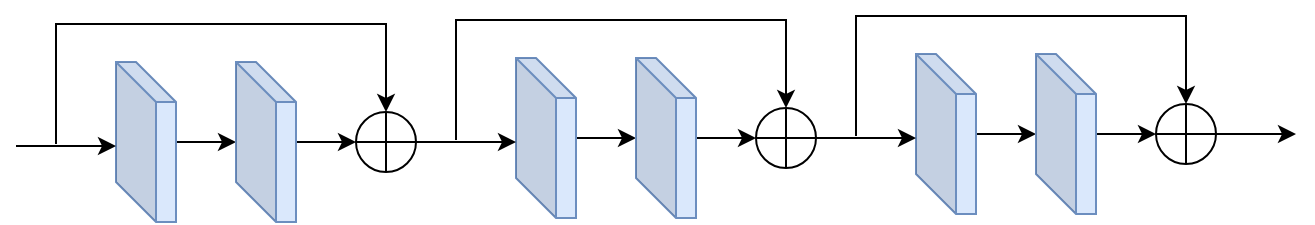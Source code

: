 <mxfile version="14.2.3" type="github">
  <diagram id="1_UnD71yFGPyUgOvqnU7" name="Page-1">
    <mxGraphModel dx="1164" dy="685" grid="1" gridSize="10" guides="1" tooltips="1" connect="1" arrows="1" fold="1" page="1" pageScale="1" pageWidth="827" pageHeight="1169" math="0" shadow="0">
      <root>
        <mxCell id="0" />
        <mxCell id="1" parent="0" />
        <mxCell id="6E0i2C1thQipY52Qf2bw-3" value="" style="edgeStyle=orthogonalEdgeStyle;rounded=0;orthogonalLoop=1;jettySize=auto;html=1;" edge="1" parent="1" source="6E0i2C1thQipY52Qf2bw-1" target="6E0i2C1thQipY52Qf2bw-2">
          <mxGeometry relative="1" as="geometry" />
        </mxCell>
        <mxCell id="6E0i2C1thQipY52Qf2bw-1" value="" style="shape=cube;whiteSpace=wrap;html=1;boundedLbl=1;backgroundOutline=1;darkOpacity=0.05;darkOpacity2=0.1;fillColor=#dae8fc;strokeColor=#6c8ebf;" vertex="1" parent="1">
          <mxGeometry x="560" y="249" width="30" height="80" as="geometry" />
        </mxCell>
        <mxCell id="6E0i2C1thQipY52Qf2bw-8" value="" style="edgeStyle=orthogonalEdgeStyle;rounded=0;orthogonalLoop=1;jettySize=auto;html=1;" edge="1" parent="1" source="6E0i2C1thQipY52Qf2bw-2" target="6E0i2C1thQipY52Qf2bw-7">
          <mxGeometry relative="1" as="geometry" />
        </mxCell>
        <mxCell id="6E0i2C1thQipY52Qf2bw-2" value="" style="shape=cube;whiteSpace=wrap;html=1;boundedLbl=1;backgroundOutline=1;darkOpacity=0.05;darkOpacity2=0.1;fillColor=#dae8fc;strokeColor=#6c8ebf;" vertex="1" parent="1">
          <mxGeometry x="620" y="249" width="30" height="80" as="geometry" />
        </mxCell>
        <mxCell id="6E0i2C1thQipY52Qf2bw-4" value="" style="edgeStyle=orthogonalEdgeStyle;rounded=0;orthogonalLoop=1;jettySize=auto;html=1;" edge="1" parent="1">
          <mxGeometry relative="1" as="geometry">
            <mxPoint x="510" y="291" as="sourcePoint" />
            <mxPoint x="560" y="291" as="targetPoint" />
          </mxGeometry>
        </mxCell>
        <mxCell id="6E0i2C1thQipY52Qf2bw-5" value="" style="edgeStyle=orthogonalEdgeStyle;rounded=0;orthogonalLoop=1;jettySize=auto;html=1;entryX=0.5;entryY=0;entryDx=0;entryDy=0;" edge="1" parent="1" target="6E0i2C1thQipY52Qf2bw-7">
          <mxGeometry relative="1" as="geometry">
            <mxPoint x="530" y="290" as="sourcePoint" />
            <mxPoint x="715" y="275" as="targetPoint" />
            <Array as="points">
              <mxPoint x="530" y="230" />
              <mxPoint x="695" y="230" />
            </Array>
          </mxGeometry>
        </mxCell>
        <mxCell id="6E0i2C1thQipY52Qf2bw-7" value="" style="shape=orEllipse;perimeter=ellipsePerimeter;whiteSpace=wrap;html=1;backgroundOutline=1;" vertex="1" parent="1">
          <mxGeometry x="680" y="274" width="30" height="30" as="geometry" />
        </mxCell>
        <mxCell id="6E0i2C1thQipY52Qf2bw-9" value="" style="edgeStyle=orthogonalEdgeStyle;rounded=0;orthogonalLoop=1;jettySize=auto;html=1;exitX=1;exitY=0.5;exitDx=0;exitDy=0;" edge="1" parent="1" source="6E0i2C1thQipY52Qf2bw-7">
          <mxGeometry relative="1" as="geometry">
            <mxPoint x="750" y="279" as="sourcePoint" />
            <mxPoint x="750" y="289" as="targetPoint" />
          </mxGeometry>
        </mxCell>
        <mxCell id="6E0i2C1thQipY52Qf2bw-18" value="" style="edgeStyle=orthogonalEdgeStyle;rounded=0;orthogonalLoop=1;jettySize=auto;html=1;" edge="1" parent="1" source="6E0i2C1thQipY52Qf2bw-19" target="6E0i2C1thQipY52Qf2bw-21">
          <mxGeometry relative="1" as="geometry" />
        </mxCell>
        <mxCell id="6E0i2C1thQipY52Qf2bw-19" value="" style="shape=cube;whiteSpace=wrap;html=1;boundedLbl=1;backgroundOutline=1;darkOpacity=0.05;darkOpacity2=0.1;fillColor=#dae8fc;strokeColor=#6c8ebf;" vertex="1" parent="1">
          <mxGeometry x="360" y="251" width="30" height="80" as="geometry" />
        </mxCell>
        <mxCell id="6E0i2C1thQipY52Qf2bw-20" value="" style="edgeStyle=orthogonalEdgeStyle;rounded=0;orthogonalLoop=1;jettySize=auto;html=1;" edge="1" parent="1" source="6E0i2C1thQipY52Qf2bw-21" target="6E0i2C1thQipY52Qf2bw-24">
          <mxGeometry relative="1" as="geometry" />
        </mxCell>
        <mxCell id="6E0i2C1thQipY52Qf2bw-21" value="" style="shape=cube;whiteSpace=wrap;html=1;boundedLbl=1;backgroundOutline=1;darkOpacity=0.05;darkOpacity2=0.1;fillColor=#dae8fc;strokeColor=#6c8ebf;" vertex="1" parent="1">
          <mxGeometry x="420" y="251" width="30" height="80" as="geometry" />
        </mxCell>
        <mxCell id="6E0i2C1thQipY52Qf2bw-22" value="" style="edgeStyle=orthogonalEdgeStyle;rounded=0;orthogonalLoop=1;jettySize=auto;html=1;" edge="1" parent="1">
          <mxGeometry relative="1" as="geometry">
            <mxPoint x="310" y="293" as="sourcePoint" />
            <mxPoint x="360" y="293" as="targetPoint" />
          </mxGeometry>
        </mxCell>
        <mxCell id="6E0i2C1thQipY52Qf2bw-23" value="" style="edgeStyle=orthogonalEdgeStyle;rounded=0;orthogonalLoop=1;jettySize=auto;html=1;entryX=0.5;entryY=0;entryDx=0;entryDy=0;" edge="1" parent="1" target="6E0i2C1thQipY52Qf2bw-24">
          <mxGeometry relative="1" as="geometry">
            <mxPoint x="330" y="292" as="sourcePoint" />
            <mxPoint x="515" y="277" as="targetPoint" />
            <Array as="points">
              <mxPoint x="330" y="232" />
              <mxPoint x="495" y="232" />
            </Array>
          </mxGeometry>
        </mxCell>
        <mxCell id="6E0i2C1thQipY52Qf2bw-24" value="" style="shape=orEllipse;perimeter=ellipsePerimeter;whiteSpace=wrap;html=1;backgroundOutline=1;" vertex="1" parent="1">
          <mxGeometry x="480" y="276" width="30" height="30" as="geometry" />
        </mxCell>
        <mxCell id="6E0i2C1thQipY52Qf2bw-26" value="" style="edgeStyle=orthogonalEdgeStyle;rounded=0;orthogonalLoop=1;jettySize=auto;html=1;" edge="1" parent="1" source="6E0i2C1thQipY52Qf2bw-27" target="6E0i2C1thQipY52Qf2bw-29">
          <mxGeometry relative="1" as="geometry" />
        </mxCell>
        <mxCell id="6E0i2C1thQipY52Qf2bw-27" value="" style="shape=cube;whiteSpace=wrap;html=1;boundedLbl=1;backgroundOutline=1;darkOpacity=0.05;darkOpacity2=0.1;fillColor=#dae8fc;strokeColor=#6c8ebf;" vertex="1" parent="1">
          <mxGeometry x="160" y="253" width="30" height="80" as="geometry" />
        </mxCell>
        <mxCell id="6E0i2C1thQipY52Qf2bw-28" value="" style="edgeStyle=orthogonalEdgeStyle;rounded=0;orthogonalLoop=1;jettySize=auto;html=1;" edge="1" parent="1" source="6E0i2C1thQipY52Qf2bw-29" target="6E0i2C1thQipY52Qf2bw-32">
          <mxGeometry relative="1" as="geometry" />
        </mxCell>
        <mxCell id="6E0i2C1thQipY52Qf2bw-29" value="" style="shape=cube;whiteSpace=wrap;html=1;boundedLbl=1;backgroundOutline=1;darkOpacity=0.05;darkOpacity2=0.1;fillColor=#dae8fc;strokeColor=#6c8ebf;" vertex="1" parent="1">
          <mxGeometry x="220" y="253" width="30" height="80" as="geometry" />
        </mxCell>
        <mxCell id="6E0i2C1thQipY52Qf2bw-30" value="" style="edgeStyle=orthogonalEdgeStyle;rounded=0;orthogonalLoop=1;jettySize=auto;html=1;" edge="1" parent="1">
          <mxGeometry relative="1" as="geometry">
            <mxPoint x="110" y="295" as="sourcePoint" />
            <mxPoint x="160" y="295" as="targetPoint" />
          </mxGeometry>
        </mxCell>
        <mxCell id="6E0i2C1thQipY52Qf2bw-31" value="" style="edgeStyle=orthogonalEdgeStyle;rounded=0;orthogonalLoop=1;jettySize=auto;html=1;entryX=0.5;entryY=0;entryDx=0;entryDy=0;" edge="1" parent="1" target="6E0i2C1thQipY52Qf2bw-32">
          <mxGeometry relative="1" as="geometry">
            <mxPoint x="130" y="294" as="sourcePoint" />
            <mxPoint x="315" y="279" as="targetPoint" />
            <Array as="points">
              <mxPoint x="130" y="234" />
              <mxPoint x="295" y="234" />
            </Array>
          </mxGeometry>
        </mxCell>
        <mxCell id="6E0i2C1thQipY52Qf2bw-32" value="" style="shape=orEllipse;perimeter=ellipsePerimeter;whiteSpace=wrap;html=1;backgroundOutline=1;" vertex="1" parent="1">
          <mxGeometry x="280" y="278" width="30" height="30" as="geometry" />
        </mxCell>
      </root>
    </mxGraphModel>
  </diagram>
</mxfile>
